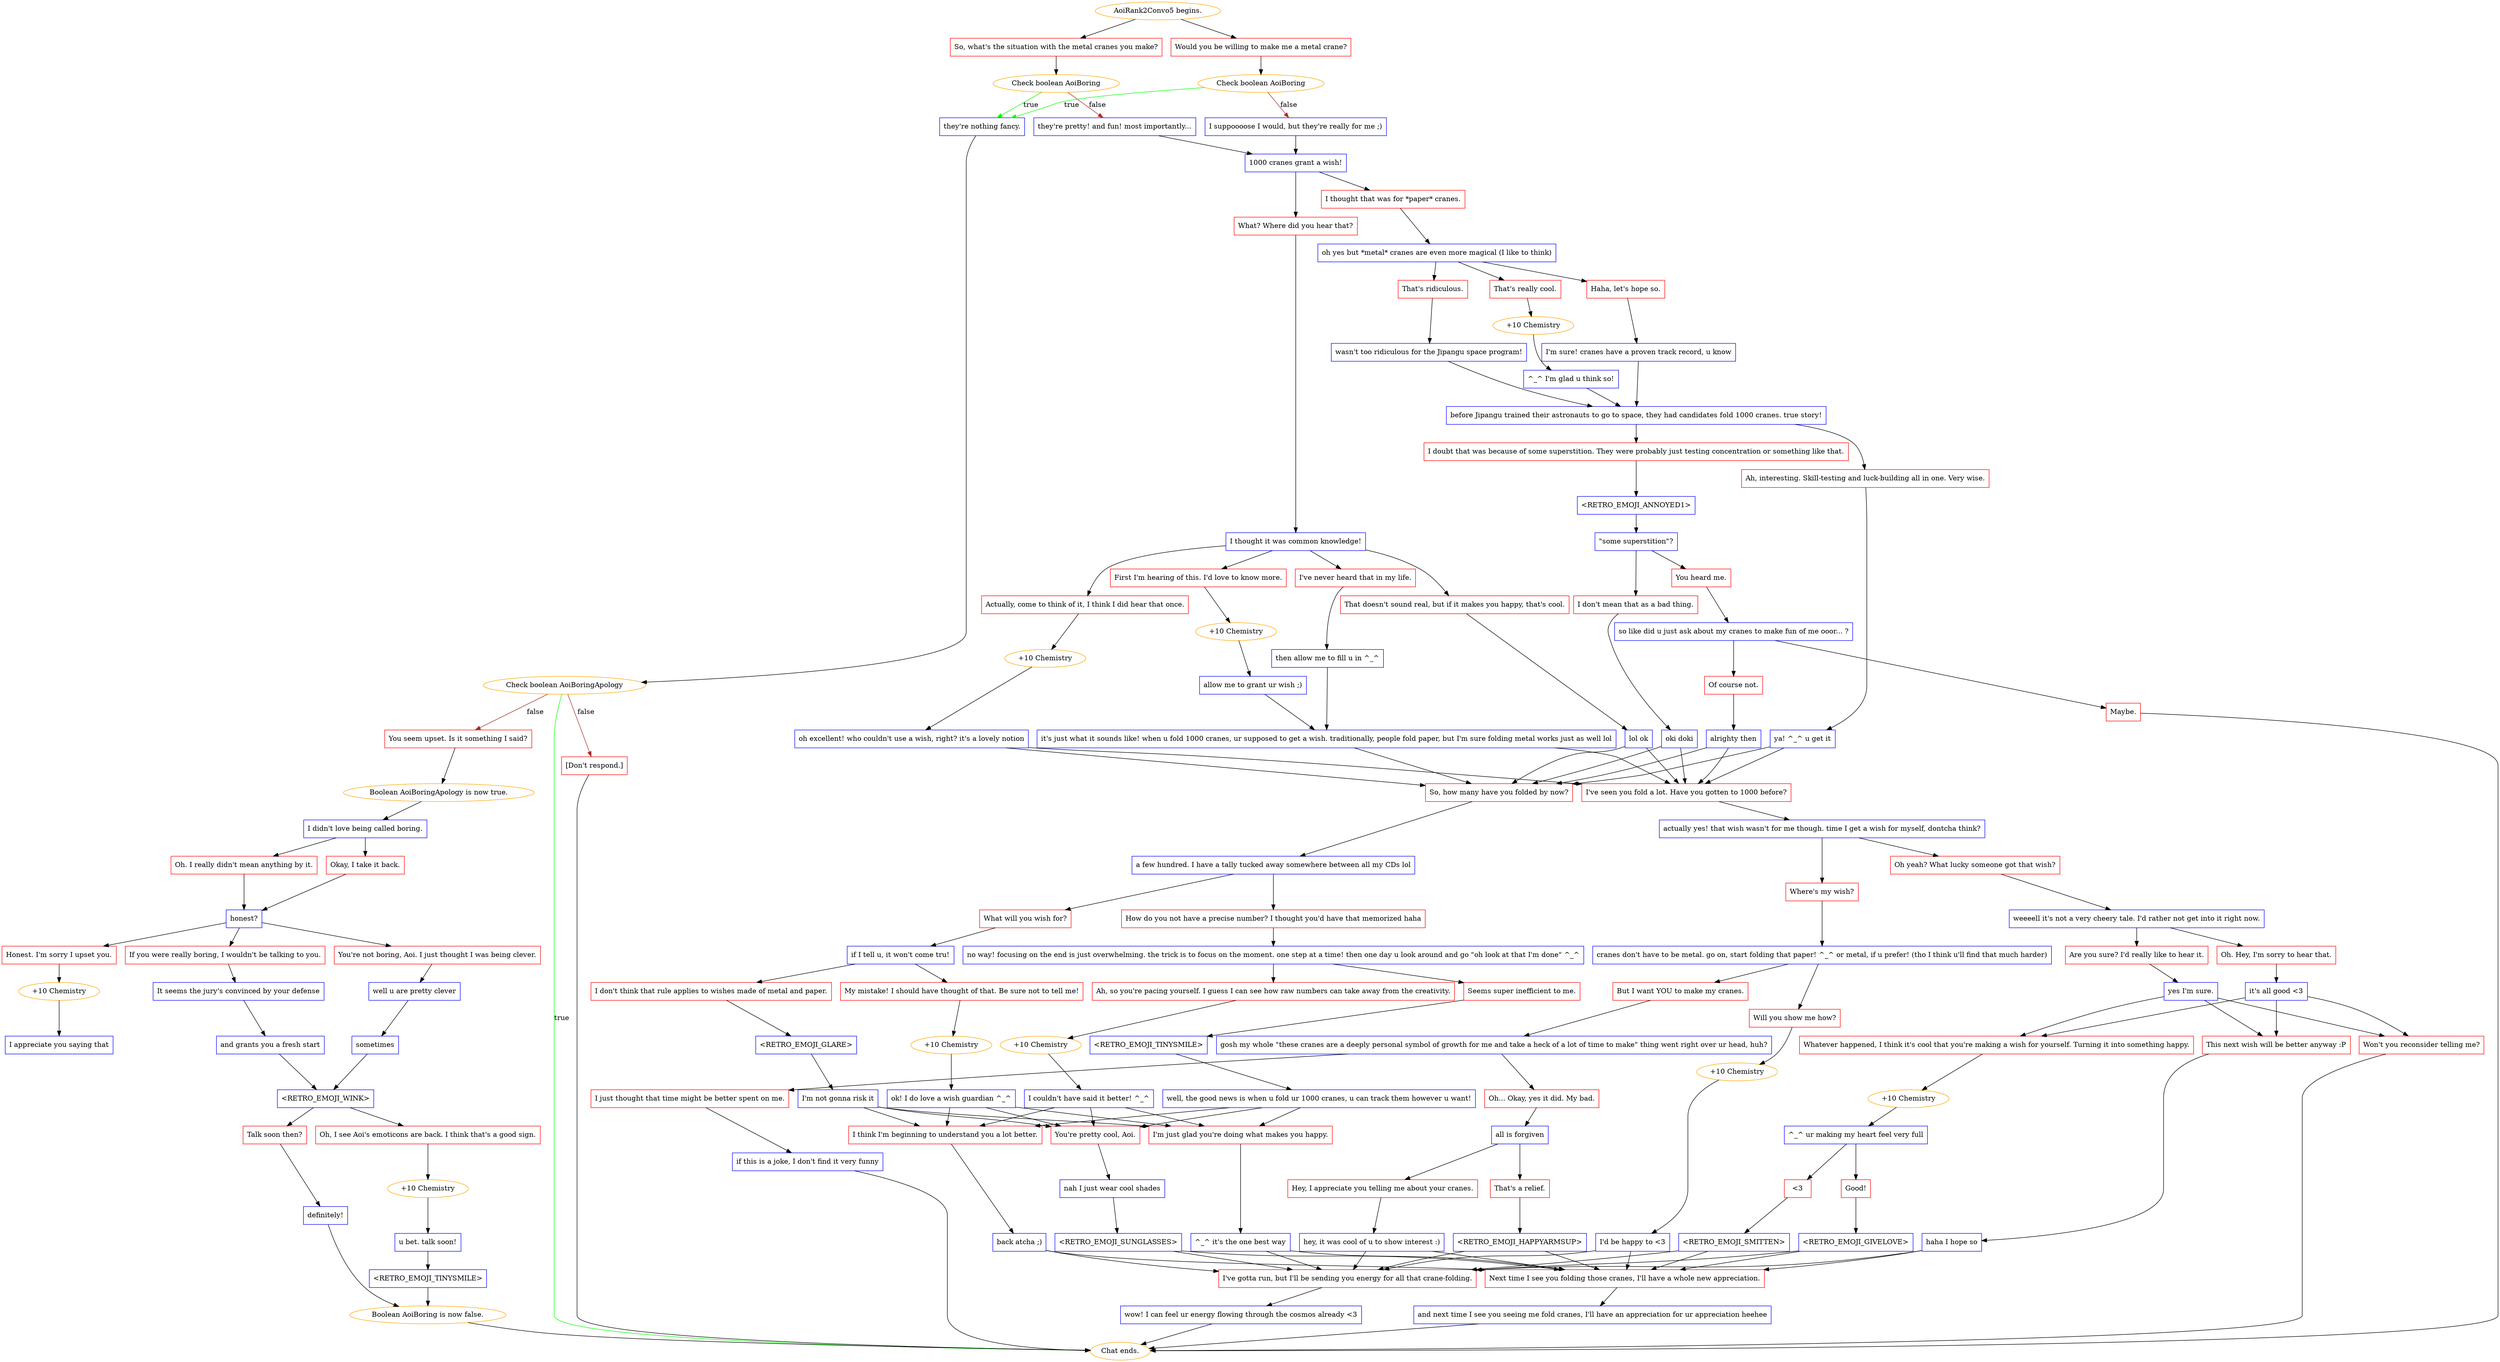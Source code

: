 digraph {
	"AoiRank2Convo5 begins." [color=orange];
		"AoiRank2Convo5 begins." -> j1282715267;
		"AoiRank2Convo5 begins." -> j4107248019;
	j1282715267 [label="So, what's the situation with the metal cranes you make?",shape=box,color=red];
		j1282715267 -> j2372451672;
	j4107248019 [label="Would you be willing to make me a metal crane?",shape=box,color=red];
		j4107248019 -> j1999737066;
	j2372451672 [label="Check boolean AoiBoring",color=orange];
		j2372451672 -> j1343001024 [label=true,color=green];
		j2372451672 -> j2831558184 [label=false,color=brown];
	j1999737066 [label="Check boolean AoiBoring",color=orange];
		j1999737066 -> j1343001024 [label=true,color=green];
		j1999737066 -> j1494226503 [label=false,color=brown];
	j1343001024 [label="they're nothing fancy.",shape=box,color=blue];
		j1343001024 -> j1233631701;
	j2831558184 [label="they're pretty! and fun! most importantly...",shape=box,color=blue];
		j2831558184 -> j2125861442;
	j1494226503 [label="I suppoooose I would, but they're really for me ;)",shape=box,color=blue];
		j1494226503 -> j2125861442;
	j1233631701 [label="Check boolean AoiBoringApology",color=orange];
		j1233631701 -> "Chat ends." [label=true,color=green];
		j1233631701 -> j2009747151 [label=false,color=brown];
		j1233631701 -> j3753019363 [label=false,color=brown];
	j2125861442 [label="1000 cranes grant a wish!",shape=box,color=blue];
		j2125861442 -> j113002549;
		j2125861442 -> j2222977869;
	"Chat ends." [color=orange];
	j2009747151 [label="You seem upset. Is it something I said?",shape=box,color=red];
		j2009747151 -> j1475586972;
	j3753019363 [label="[Don't respond.]",shape=box,color=red];
		j3753019363 -> "Chat ends.";
	j113002549 [label="I thought that was for *paper* cranes.",shape=box,color=red];
		j113002549 -> j1123343656;
	j2222977869 [label="What? Where did you hear that?",shape=box,color=red];
		j2222977869 -> j1191590413;
	j1475586972 [label="Boolean AoiBoringApology is now true.",color=orange];
		j1475586972 -> j2198630064;
	j1123343656 [label="oh yes but *metal* cranes are even more magical (I like to think)",shape=box,color=blue];
		j1123343656 -> j2616254209;
		j1123343656 -> j148540336;
		j1123343656 -> j3780587498;
	j1191590413 [label="I thought it was common knowledge!",shape=box,color=blue];
		j1191590413 -> j1855680110;
		j1191590413 -> j2536079670;
		j1191590413 -> j63993737;
		j1191590413 -> j2943464815;
	j2198630064 [label="I didn't love being called boring.",shape=box,color=blue];
		j2198630064 -> j1012984729;
		j2198630064 -> j3315736865;
	j2616254209 [label="Haha, let's hope so.",shape=box,color=red];
		j2616254209 -> j688925082;
	j148540336 [label="That's really cool.",shape=box,color=red];
		j148540336 -> j1710711565;
	j3780587498 [label="That's ridiculous.",shape=box,color=red];
		j3780587498 -> j2163246233;
	j1855680110 [label="I've never heard that in my life.",shape=box,color=red];
		j1855680110 -> j1139965387;
	j2536079670 [label="First I'm hearing of this. I'd love to know more.",shape=box,color=red];
		j2536079670 -> j2391601350;
	j63993737 [label="Actually, come to think of it, I think I did hear that once.",shape=box,color=red];
		j63993737 -> j3543850778;
	j2943464815 [label="That doesn't sound real, but if it makes you happy, that's cool.",shape=box,color=red];
		j2943464815 -> j1673975859;
	j1012984729 [label="Oh. I really didn't mean anything by it.",shape=box,color=red];
		j1012984729 -> j3871392930;
	j3315736865 [label="Okay, I take it back.",shape=box,color=red];
		j3315736865 -> j3871392930;
	j688925082 [label="I'm sure! cranes have a proven track record, u know",shape=box,color=blue];
		j688925082 -> j1015550878;
	j1710711565 [label="+10 Chemistry",color=orange];
		j1710711565 -> j4267881916;
	j2163246233 [label="wasn't too ridiculous for the Jipangu space program!",shape=box,color=blue];
		j2163246233 -> j1015550878;
	j1139965387 [label="then allow me to fill u in ^_^",shape=box,color=blue];
		j1139965387 -> j1129983544;
	j2391601350 [label="+10 Chemistry",color=orange];
		j2391601350 -> j3716468068;
	j3543850778 [label="+10 Chemistry",color=orange];
		j3543850778 -> j770798798;
	j1673975859 [label="lol ok",shape=box,color=blue];
		j1673975859 -> j2987597530;
		j1673975859 -> j1809286656;
	j3871392930 [label="honest?",shape=box,color=blue];
		j3871392930 -> j2124366524;
		j3871392930 -> j1332115946;
		j3871392930 -> j149490914;
	j1015550878 [label="before Jipangu trained their astronauts to go to space, they had candidates fold 1000 cranes. true story!",shape=box,color=blue];
		j1015550878 -> j2828320132;
		j1015550878 -> j734872598;
	j4267881916 [label="^_^ I'm glad u think so!",shape=box,color=blue];
		j4267881916 -> j1015550878;
	j1129983544 [label="it's just what it sounds like! when u fold 1000 cranes, ur supposed to get a wish. traditionally, people fold paper, but I'm sure folding metal works just as well lol",shape=box,color=blue];
		j1129983544 -> j2987597530;
		j1129983544 -> j1809286656;
	j3716468068 [label="allow me to grant ur wish ;)",shape=box,color=blue];
		j3716468068 -> j1129983544;
	j770798798 [label="oh excellent! who couldn't use a wish, right? it's a lovely notion",shape=box,color=blue];
		j770798798 -> j2987597530;
		j770798798 -> j1809286656;
	j2987597530 [label="So, how many have you folded by now?",shape=box,color=red];
		j2987597530 -> j2263648681;
	j1809286656 [label="I've seen you fold a lot. Have you gotten to 1000 before?",shape=box,color=red];
		j1809286656 -> j93792770;
	j2124366524 [label="Honest. I'm sorry I upset you.",shape=box,color=red];
		j2124366524 -> j1992828587;
	j1332115946 [label="You're not boring, Aoi. I just thought I was being clever.",shape=box,color=red];
		j1332115946 -> j413302594;
	j149490914 [label="If you were really boring, I wouldn't be talking to you.",shape=box,color=red];
		j149490914 -> j2867297483;
	j2828320132 [label="I doubt that was because of some superstition. They were probably just testing concentration or something like that.",shape=box,color=red];
		j2828320132 -> j2378530419;
	j734872598 [label="Ah, interesting. Skill-testing and luck-building all in one. Very wise.",shape=box,color=red];
		j734872598 -> j2623697776;
	j2263648681 [label="a few hundred. I have a tally tucked away somewhere between all my CDs lol",shape=box,color=blue];
		j2263648681 -> j2725523118;
		j2263648681 -> j1898956282;
	j93792770 [label="actually yes! that wish wasn't for me though. time I get a wish for myself, dontcha think?",shape=box,color=blue];
		j93792770 -> j1810454012;
		j93792770 -> j2466456141;
	j1992828587 [label="+10 Chemistry",color=orange];
		j1992828587 -> j107248328;
	j413302594 [label="well u are pretty clever",shape=box,color=blue];
		j413302594 -> j912783115;
	j2867297483 [label="It seems the jury's convinced by your defense",shape=box,color=blue];
		j2867297483 -> j2198863922;
	j2378530419 [label="<RETRO_EMOJI_ANNOYED1>",shape=box,color=blue];
		j2378530419 -> j1592280023;
	j2623697776 [label="ya! ^_^ u get it",shape=box,color=blue];
		j2623697776 -> j2987597530;
		j2623697776 -> j1809286656;
	j2725523118 [label="How do you not have a precise number? I thought you'd have that memorized haha",shape=box,color=red];
		j2725523118 -> j1980414667;
	j1898956282 [label="What will you wish for?",shape=box,color=red];
		j1898956282 -> j2067660875;
	j1810454012 [label="Oh yeah? What lucky someone got that wish?",shape=box,color=red];
		j1810454012 -> j1374261717;
	j2466456141 [label="Where's my wish?",shape=box,color=red];
		j2466456141 -> j2867497326;
	j107248328 [label="I appreciate you saying that",shape=box,color=blue];
	j912783115 [label="sometimes",shape=box,color=blue];
		j912783115 -> j2452464820;
	j2198863922 [label="and grants you a fresh start",shape=box,color=blue];
		j2198863922 -> j2452464820;
	j1592280023 [label="\"some superstition\"?",shape=box,color=blue];
		j1592280023 -> j1737877453;
		j1592280023 -> j3561418400;
	j1980414667 [label="no way! focusing on the end is just overwhelming. the trick is to focus on the moment. one step at a time! then one day u look around and go \"oh look at that I'm done\" ^_^",shape=box,color=blue];
		j1980414667 -> j2147179350;
		j1980414667 -> j3012584987;
	j2067660875 [label="if I tell u, it won't come tru!",shape=box,color=blue];
		j2067660875 -> j664679778;
		j2067660875 -> j3419292397;
	j1374261717 [label="weeeell it's not a very cheery tale. I'd rather not get into it right now.",shape=box,color=blue];
		j1374261717 -> j4058481476;
		j1374261717 -> j1435137115;
	j2867497326 [label="cranes don't have to be metal. go on, start folding that paper! ^_^ or metal, if u prefer! (tho I think u'll find that much harder)",shape=box,color=blue];
		j2867497326 -> j2429274760;
		j2867497326 -> j3747629866;
	j2452464820 [label="<RETRO_EMOJI_WINK>",shape=box,color=blue];
		j2452464820 -> j2373074239;
		j2452464820 -> j377657138;
	j1737877453 [label="You heard me.",shape=box,color=red];
		j1737877453 -> j2412737434;
	j3561418400 [label="I don't mean that as a bad thing.",shape=box,color=red];
		j3561418400 -> j2738500228;
	j2147179350 [label="Ah, so you're pacing yourself. I guess I can see how raw numbers can take away from the creativity.",shape=box,color=red];
		j2147179350 -> j2500481771;
	j3012584987 [label="Seems super inefficient to me.",shape=box,color=red];
		j3012584987 -> j961138057;
	j664679778 [label="My mistake! I should have thought of that. Be sure not to tell me!",shape=box,color=red];
		j664679778 -> j3537972429;
	j3419292397 [label="I don't think that rule applies to wishes made of metal and paper.",shape=box,color=red];
		j3419292397 -> j533161887;
	j4058481476 [label="Oh. Hey, I'm sorry to hear that.",shape=box,color=red];
		j4058481476 -> j206742005;
	j1435137115 [label="Are you sure? I'd really like to hear it.",shape=box,color=red];
		j1435137115 -> j2578853764;
	j2429274760 [label="Will you show me how?",shape=box,color=red];
		j2429274760 -> j3124425965;
	j3747629866 [label="But I want YOU to make my cranes.",shape=box,color=red];
		j3747629866 -> j4266039270;
	j2373074239 [label="Talk soon then?",shape=box,color=red];
		j2373074239 -> j2567230389;
	j377657138 [label="Oh, I see Aoi's emoticons are back. I think that's a good sign.",shape=box,color=red];
		j377657138 -> j3223415102;
	j2412737434 [label="so like did u just ask about my cranes to make fun of me ooor... ?",shape=box,color=blue];
		j2412737434 -> j1642373267;
		j2412737434 -> j558206946;
	j2738500228 [label="oki doki",shape=box,color=blue];
		j2738500228 -> j2987597530;
		j2738500228 -> j1809286656;
	j2500481771 [label="+10 Chemistry",color=orange];
		j2500481771 -> j2126024316;
	j961138057 [label="<RETRO_EMOJI_TINYSMILE>",shape=box,color=blue];
		j961138057 -> j1466266948;
	j3537972429 [label="+10 Chemistry",color=orange];
		j3537972429 -> j2741082972;
	j533161887 [label="<RETRO_EMOJI_GLARE>",shape=box,color=blue];
		j533161887 -> j2037992735;
	j206742005 [label="it's all good <3",shape=box,color=blue];
		j206742005 -> j3286483519;
		j206742005 -> j3156940430;
		j206742005 -> j917850586;
	j2578853764 [label="yes I'm sure.",shape=box,color=blue];
		j2578853764 -> j3286483519;
		j2578853764 -> j3156940430;
		j2578853764 -> j917850586;
	j3124425965 [label="+10 Chemistry",color=orange];
		j3124425965 -> j3375900750;
	j4266039270 [label="gosh my whole \"these cranes are a deeply personal symbol of growth for me and take a heck of a lot of time to make\" thing went right over ur head, huh?",shape=box,color=blue];
		j4266039270 -> j1814228338;
		j4266039270 -> j2493972283;
	j2567230389 [label="definitely!",shape=box,color=blue];
		j2567230389 -> j2581611291;
	j3223415102 [label="+10 Chemistry",color=orange];
		j3223415102 -> j3538712184;
	j1642373267 [label="Maybe.",shape=box,color=red];
		j1642373267 -> "Chat ends.";
	j558206946 [label="Of course not.",shape=box,color=red];
		j558206946 -> j440732022;
	j2126024316 [label="I couldn't have said it better! ^_^",shape=box,color=blue];
		j2126024316 -> j1889050685;
		j2126024316 -> j1312516158;
		j2126024316 -> j1903649363;
	j1466266948 [label="well, the good news is when u fold ur 1000 cranes, u can track them however u want!",shape=box,color=blue];
		j1466266948 -> j1889050685;
		j1466266948 -> j1312516158;
		j1466266948 -> j1903649363;
	j2741082972 [label="ok! I do love a wish guardian ^_^",shape=box,color=blue];
		j2741082972 -> j1889050685;
		j2741082972 -> j1312516158;
		j2741082972 -> j1903649363;
	j2037992735 [label="I'm not gonna risk it",shape=box,color=blue];
		j2037992735 -> j1889050685;
		j2037992735 -> j1312516158;
		j2037992735 -> j1903649363;
	j3286483519 [label="This next wish will be better anyway :P",shape=box,color=red];
		j3286483519 -> j1374757623;
	j3156940430 [label="Whatever happened, I think it's cool that you're making a wish for yourself. Turning it into something happy.",shape=box,color=red];
		j3156940430 -> j1812681064;
	j917850586 [label="Won't you reconsider telling me?",shape=box,color=red];
		j917850586 -> "Chat ends.";
	j3375900750 [label="I'd be happy to <3",shape=box,color=blue];
		j3375900750 -> j1757544198;
		j3375900750 -> j652730264;
	j1814228338 [label="I just thought that time might be better spent on me.",shape=box,color=red];
		j1814228338 -> j417144316;
	j2493972283 [label="Oh... Okay, yes it did. My bad.",shape=box,color=red];
		j2493972283 -> j1199925869;
	j2581611291 [label="Boolean AoiBoring is now false.",color=orange];
		j2581611291 -> "Chat ends.";
	j3538712184 [label="u bet. talk soon!",shape=box,color=blue];
		j3538712184 -> j153386734;
	j440732022 [label="alrighty then",shape=box,color=blue];
		j440732022 -> j2987597530;
		j440732022 -> j1809286656;
	j1889050685 [label="I think I'm beginning to understand you a lot better.",shape=box,color=red];
		j1889050685 -> j3642290718;
	j1312516158 [label="You're pretty cool, Aoi.",shape=box,color=red];
		j1312516158 -> j798372580;
	j1903649363 [label="I'm just glad you're doing what makes you happy.",shape=box,color=red];
		j1903649363 -> j2967842196;
	j1374757623 [label="haha I hope so",shape=box,color=blue];
		j1374757623 -> j1757544198;
		j1374757623 -> j652730264;
	j1812681064 [label="+10 Chemistry",color=orange];
		j1812681064 -> j1700323380;
	j1757544198 [label="Next time I see you folding those cranes, I'll have a whole new appreciation.",shape=box,color=red];
		j1757544198 -> j991997114;
	j652730264 [label="I've gotta run, but I'll be sending you energy for all that crane-folding.",shape=box,color=red];
		j652730264 -> j340034772;
	j417144316 [label="if this is a joke, I don't find it very funny",shape=box,color=blue];
		j417144316 -> "Chat ends.";
	j1199925869 [label="all is forgiven",shape=box,color=blue];
		j1199925869 -> j576558669;
		j1199925869 -> j4079290291;
	j153386734 [label="<RETRO_EMOJI_TINYSMILE>",shape=box,color=blue];
		j153386734 -> j2581611291;
	j3642290718 [label="back atcha ;)",shape=box,color=blue];
		j3642290718 -> j1757544198;
		j3642290718 -> j652730264;
	j798372580 [label="nah I just wear cool shades",shape=box,color=blue];
		j798372580 -> j184961436;
	j2967842196 [label="^_^ it's the one best way",shape=box,color=blue];
		j2967842196 -> j1757544198;
		j2967842196 -> j652730264;
	j1700323380 [label="^_^ ur making my heart feel very full",shape=box,color=blue];
		j1700323380 -> j3521909077;
		j1700323380 -> j2199581515;
	j991997114 [label="and next time I see you seeing me fold cranes, I'll have an appreciation for ur appreciation heehee",shape=box,color=blue];
		j991997114 -> "Chat ends.";
	j340034772 [label="wow! I can feel ur energy flowing through the cosmos already <3",shape=box,color=blue];
		j340034772 -> "Chat ends.";
	j576558669 [label="Hey, I appreciate you telling me about your cranes.",shape=box,color=red];
		j576558669 -> j1733335241;
	j4079290291 [label="That's a relief.",shape=box,color=red];
		j4079290291 -> j2333387811;
	j184961436 [label="<RETRO_EMOJI_SUNGLASSES>",shape=box,color=blue];
		j184961436 -> j1757544198;
		j184961436 -> j652730264;
	j3521909077 [label="Good!",shape=box,color=red];
		j3521909077 -> j1818811614;
	j2199581515 [label="<3",shape=box,color=red];
		j2199581515 -> j2264621764;
	j1733335241 [label="hey, it was cool of u to show interest :)",shape=box,color=blue];
		j1733335241 -> j1757544198;
		j1733335241 -> j652730264;
	j2333387811 [label="<RETRO_EMOJI_HAPPYARMSUP>",shape=box,color=blue];
		j2333387811 -> j1757544198;
		j2333387811 -> j652730264;
	j1818811614 [label="<RETRO_EMOJI_GIVELOVE>",shape=box,color=blue];
		j1818811614 -> j1757544198;
		j1818811614 -> j652730264;
	j2264621764 [label="<RETRO_EMOJI_SMITTEN>",shape=box,color=blue];
		j2264621764 -> j1757544198;
		j2264621764 -> j652730264;
}